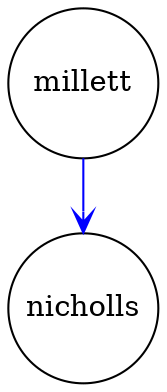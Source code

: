 digraph outcome_millett_nicholls { 
 K=0.6 
 "millett" -> { "nicholls" } [color="blue", arrowhead="vee", penwidth=1, href="#295"]; 
 "millett" [shape="circle", fixedsize="true", height=1, width=1, style="filled", fillcolor="white", href="#millett"]; 
 "nicholls" [shape="circle", fixedsize="true", height=1, width=1, style="filled", fillcolor="white", href="#nicholls"]; 

}